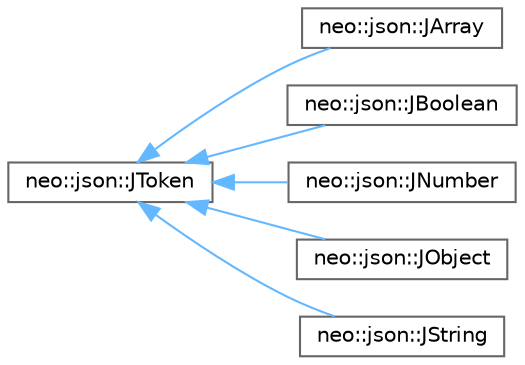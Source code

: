 digraph "Graphical Class Hierarchy"
{
 // LATEX_PDF_SIZE
  bgcolor="transparent";
  edge [fontname=Helvetica,fontsize=10,labelfontname=Helvetica,labelfontsize=10];
  node [fontname=Helvetica,fontsize=10,shape=box,height=0.2,width=0.4];
  rankdir="LR";
  Node0 [id="Node000000",label="neo::json::JToken",height=0.2,width=0.4,color="grey40", fillcolor="white", style="filled",URL="$classneo_1_1json_1_1_j_token.html",tooltip="Base class for all JSON tokens."];
  Node0 -> Node1 [id="edge104_Node000000_Node000001",dir="back",color="steelblue1",style="solid",tooltip=" "];
  Node1 [id="Node000001",label="neo::json::JArray",height=0.2,width=0.4,color="grey40", fillcolor="white", style="filled",URL="$classneo_1_1json_1_1_j_array.html",tooltip="Represents a JSON array."];
  Node0 -> Node2 [id="edge105_Node000000_Node000002",dir="back",color="steelblue1",style="solid",tooltip=" "];
  Node2 [id="Node000002",label="neo::json::JBoolean",height=0.2,width=0.4,color="grey40", fillcolor="white", style="filled",URL="$classneo_1_1json_1_1_j_boolean.html",tooltip="Represents a JSON boolean value."];
  Node0 -> Node3 [id="edge106_Node000000_Node000003",dir="back",color="steelblue1",style="solid",tooltip=" "];
  Node3 [id="Node000003",label="neo::json::JNumber",height=0.2,width=0.4,color="grey40", fillcolor="white", style="filled",URL="$classneo_1_1json_1_1_j_number.html",tooltip="Represents a JSON number value."];
  Node0 -> Node4 [id="edge107_Node000000_Node000004",dir="back",color="steelblue1",style="solid",tooltip=" "];
  Node4 [id="Node000004",label="neo::json::JObject",height=0.2,width=0.4,color="grey40", fillcolor="white", style="filled",URL="$classneo_1_1json_1_1_j_object.html",tooltip="Represents a JSON object."];
  Node0 -> Node5 [id="edge108_Node000000_Node000005",dir="back",color="steelblue1",style="solid",tooltip=" "];
  Node5 [id="Node000005",label="neo::json::JString",height=0.2,width=0.4,color="grey40", fillcolor="white", style="filled",URL="$classneo_1_1json_1_1_j_string.html",tooltip="Represents a JSON string value."];
}
